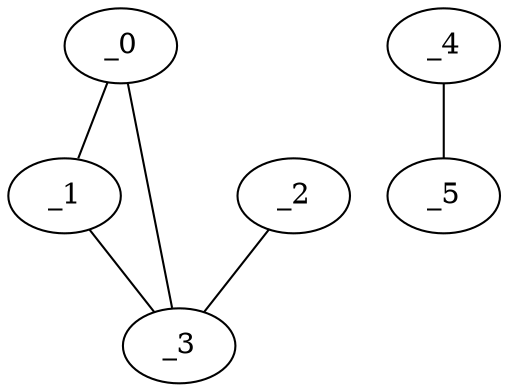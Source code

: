 graph HP1_0008 {
	_0	 [x="1.12935",
		y="3.12318"];
	_1	 [x="0.457309",
		y="0.685169"];
	_0 -- _1;
	_3	 [x="1.65264",
		y="3.20154"];
	_0 -- _3;
	_1 -- _3;
	_2	 [x="1.97344",
		y="1.22967"];
	_2 -- _3;
	_4	 [x="1.0251",
		y="1.98189"];
	_5	 [x="2.55864",
		y="1.79433"];
	_4 -- _5;
}
